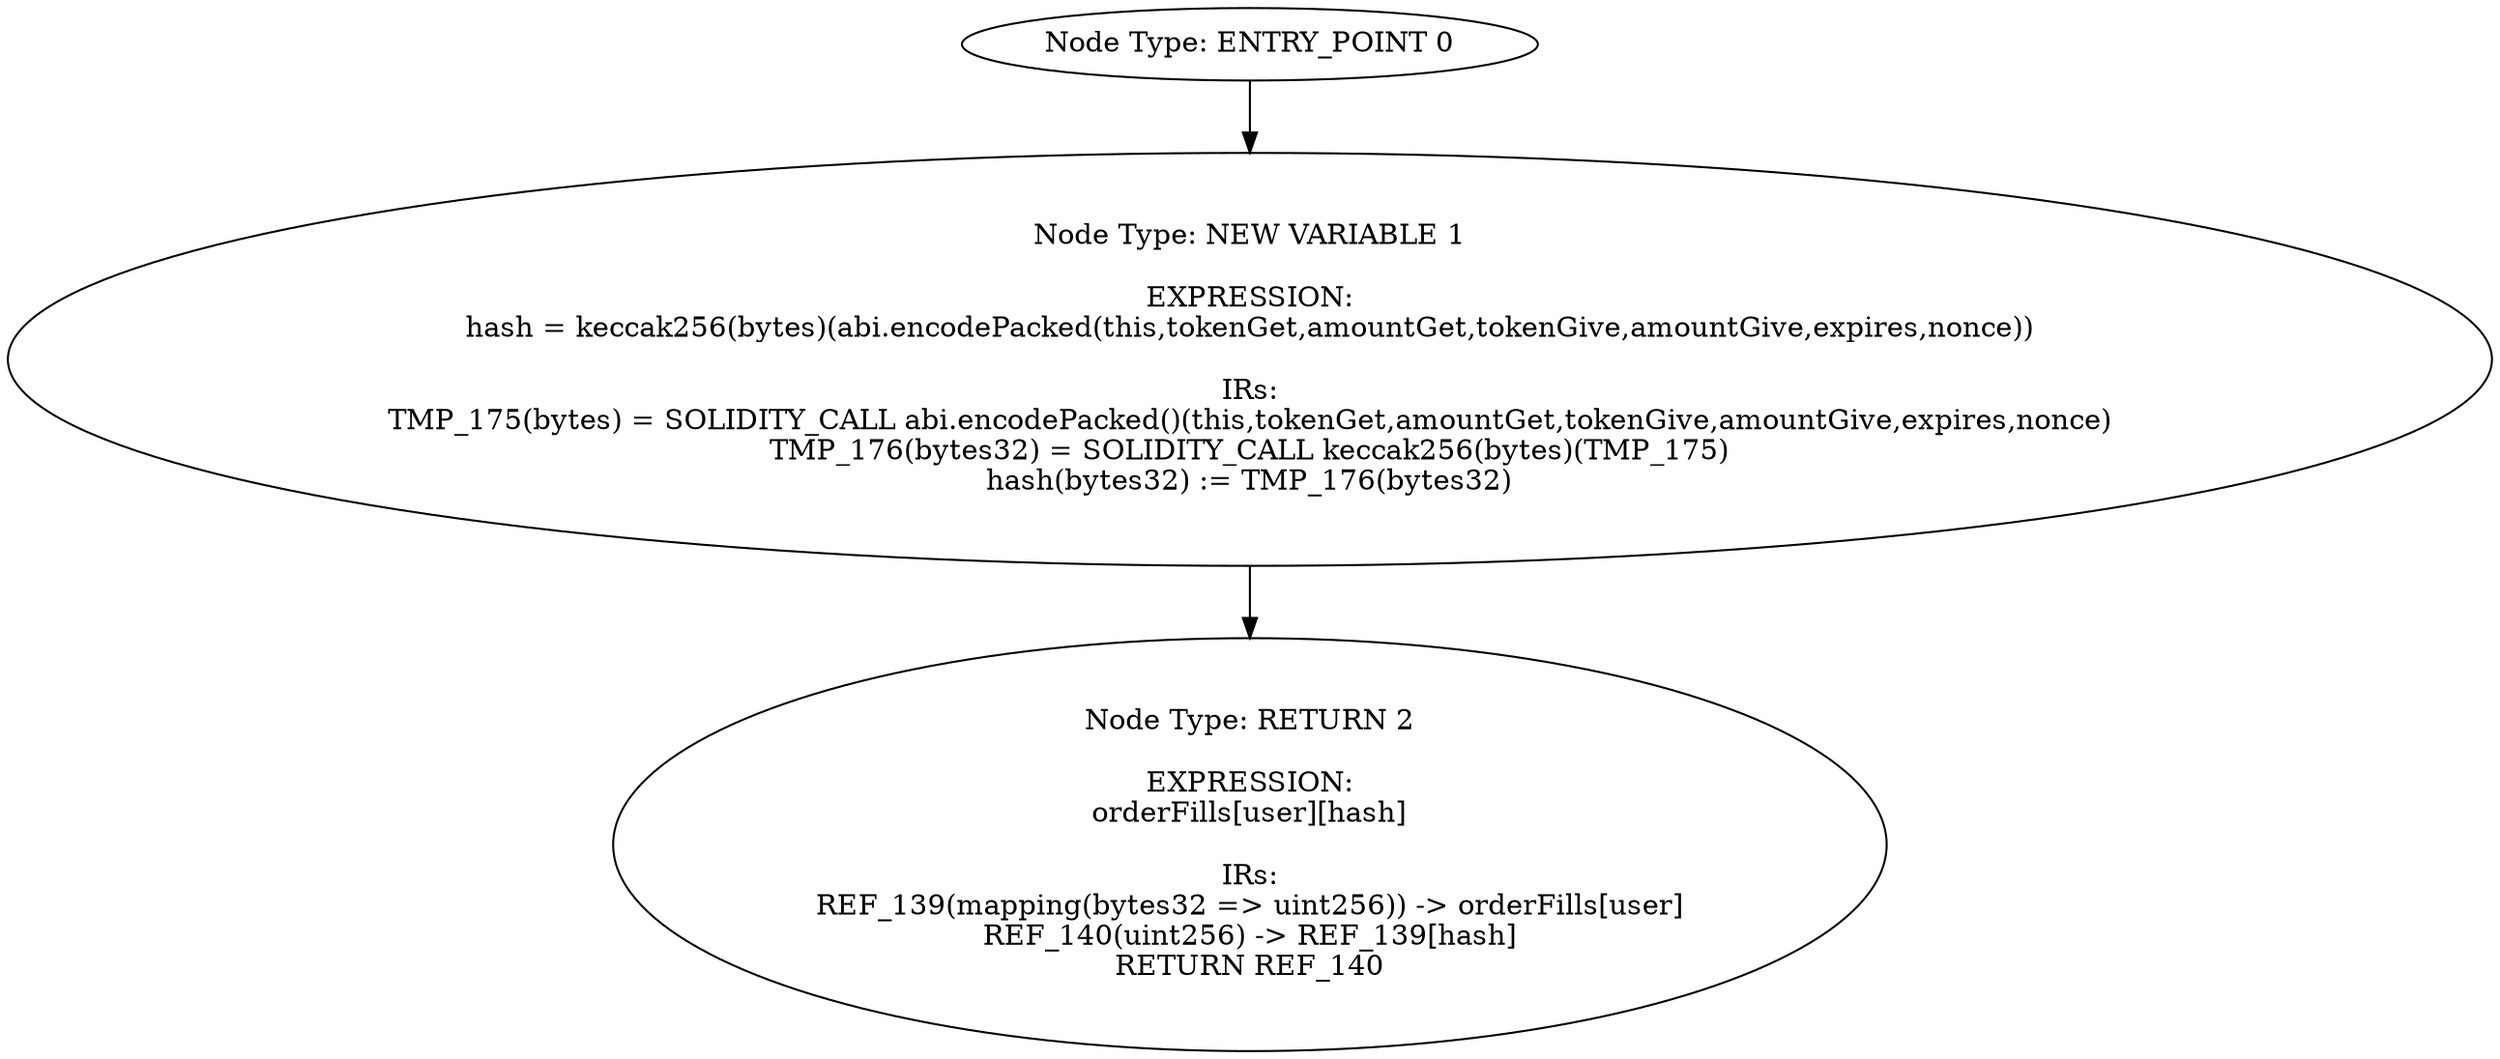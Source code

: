 digraph{
0[label="Node Type: ENTRY_POINT 0
"];
0->1;
1[label="Node Type: NEW VARIABLE 1

EXPRESSION:
hash = keccak256(bytes)(abi.encodePacked(this,tokenGet,amountGet,tokenGive,amountGive,expires,nonce))

IRs:
TMP_175(bytes) = SOLIDITY_CALL abi.encodePacked()(this,tokenGet,amountGet,tokenGive,amountGive,expires,nonce)
TMP_176(bytes32) = SOLIDITY_CALL keccak256(bytes)(TMP_175)
hash(bytes32) := TMP_176(bytes32)"];
1->2;
2[label="Node Type: RETURN 2

EXPRESSION:
orderFills[user][hash]

IRs:
REF_139(mapping(bytes32 => uint256)) -> orderFills[user]
REF_140(uint256) -> REF_139[hash]
RETURN REF_140"];
}
